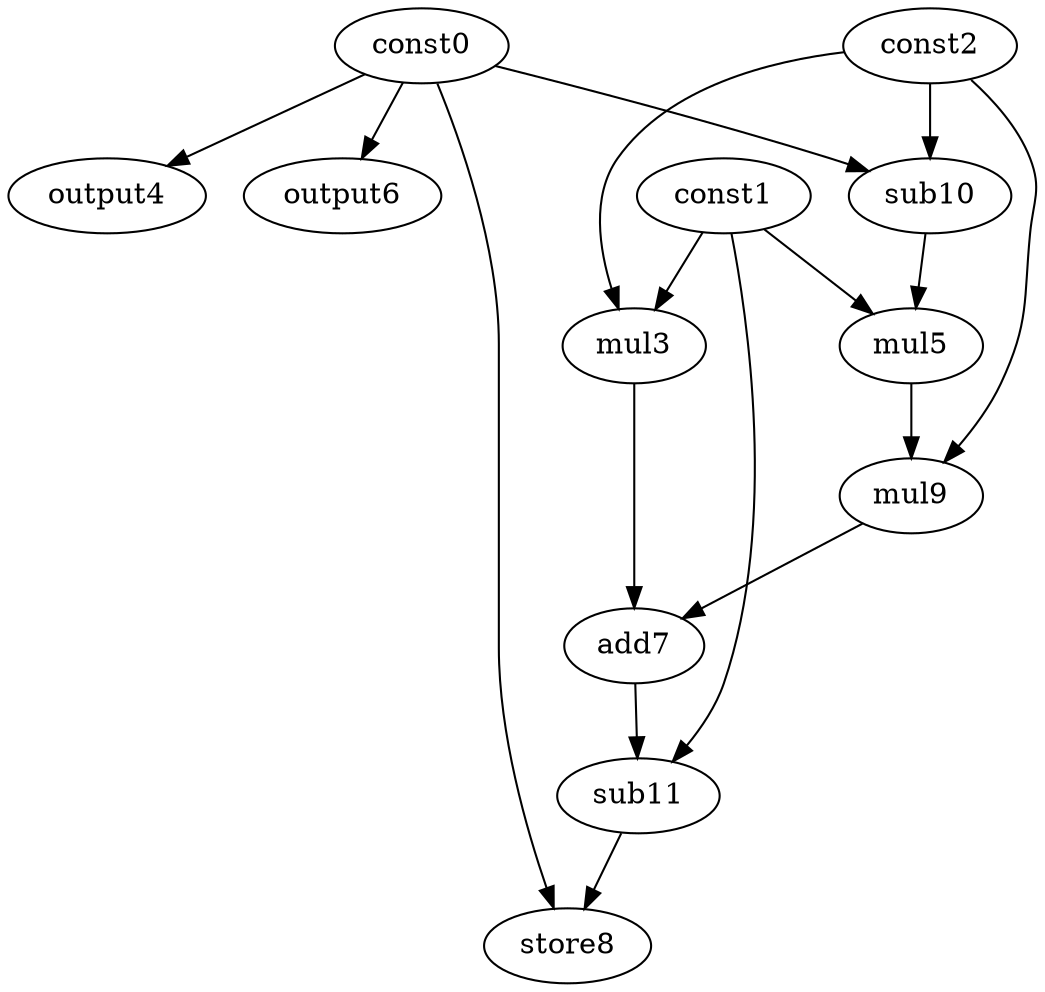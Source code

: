 digraph G { 
const0[opcode=const]; 
const1[opcode=const]; 
const2[opcode=const]; 
mul3[opcode=mul]; 
output4[opcode=output]; 
mul5[opcode=mul]; 
output6[opcode=output]; 
add7[opcode=add]; 
store8[opcode=store]; 
mul9[opcode=mul]; 
sub10[opcode=sub]; 
sub11[opcode=sub]; 
const1->mul3[operand=0];
const2->mul3[operand=1];
const0->output4[operand=0];
const0->output6[operand=0];
const0->sub10[operand=0];
const2->sub10[operand=1];
const1->mul5[operand=0];
sub10->mul5[operand=1];
const2->mul9[operand=0];
mul5->mul9[operand=1];
mul9->add7[operand=0];
mul3->add7[operand=1];
add7->sub11[operand=0];
const1->sub11[operand=1];
const0->store8[operand=0];
sub11->store8[operand=1];
}
